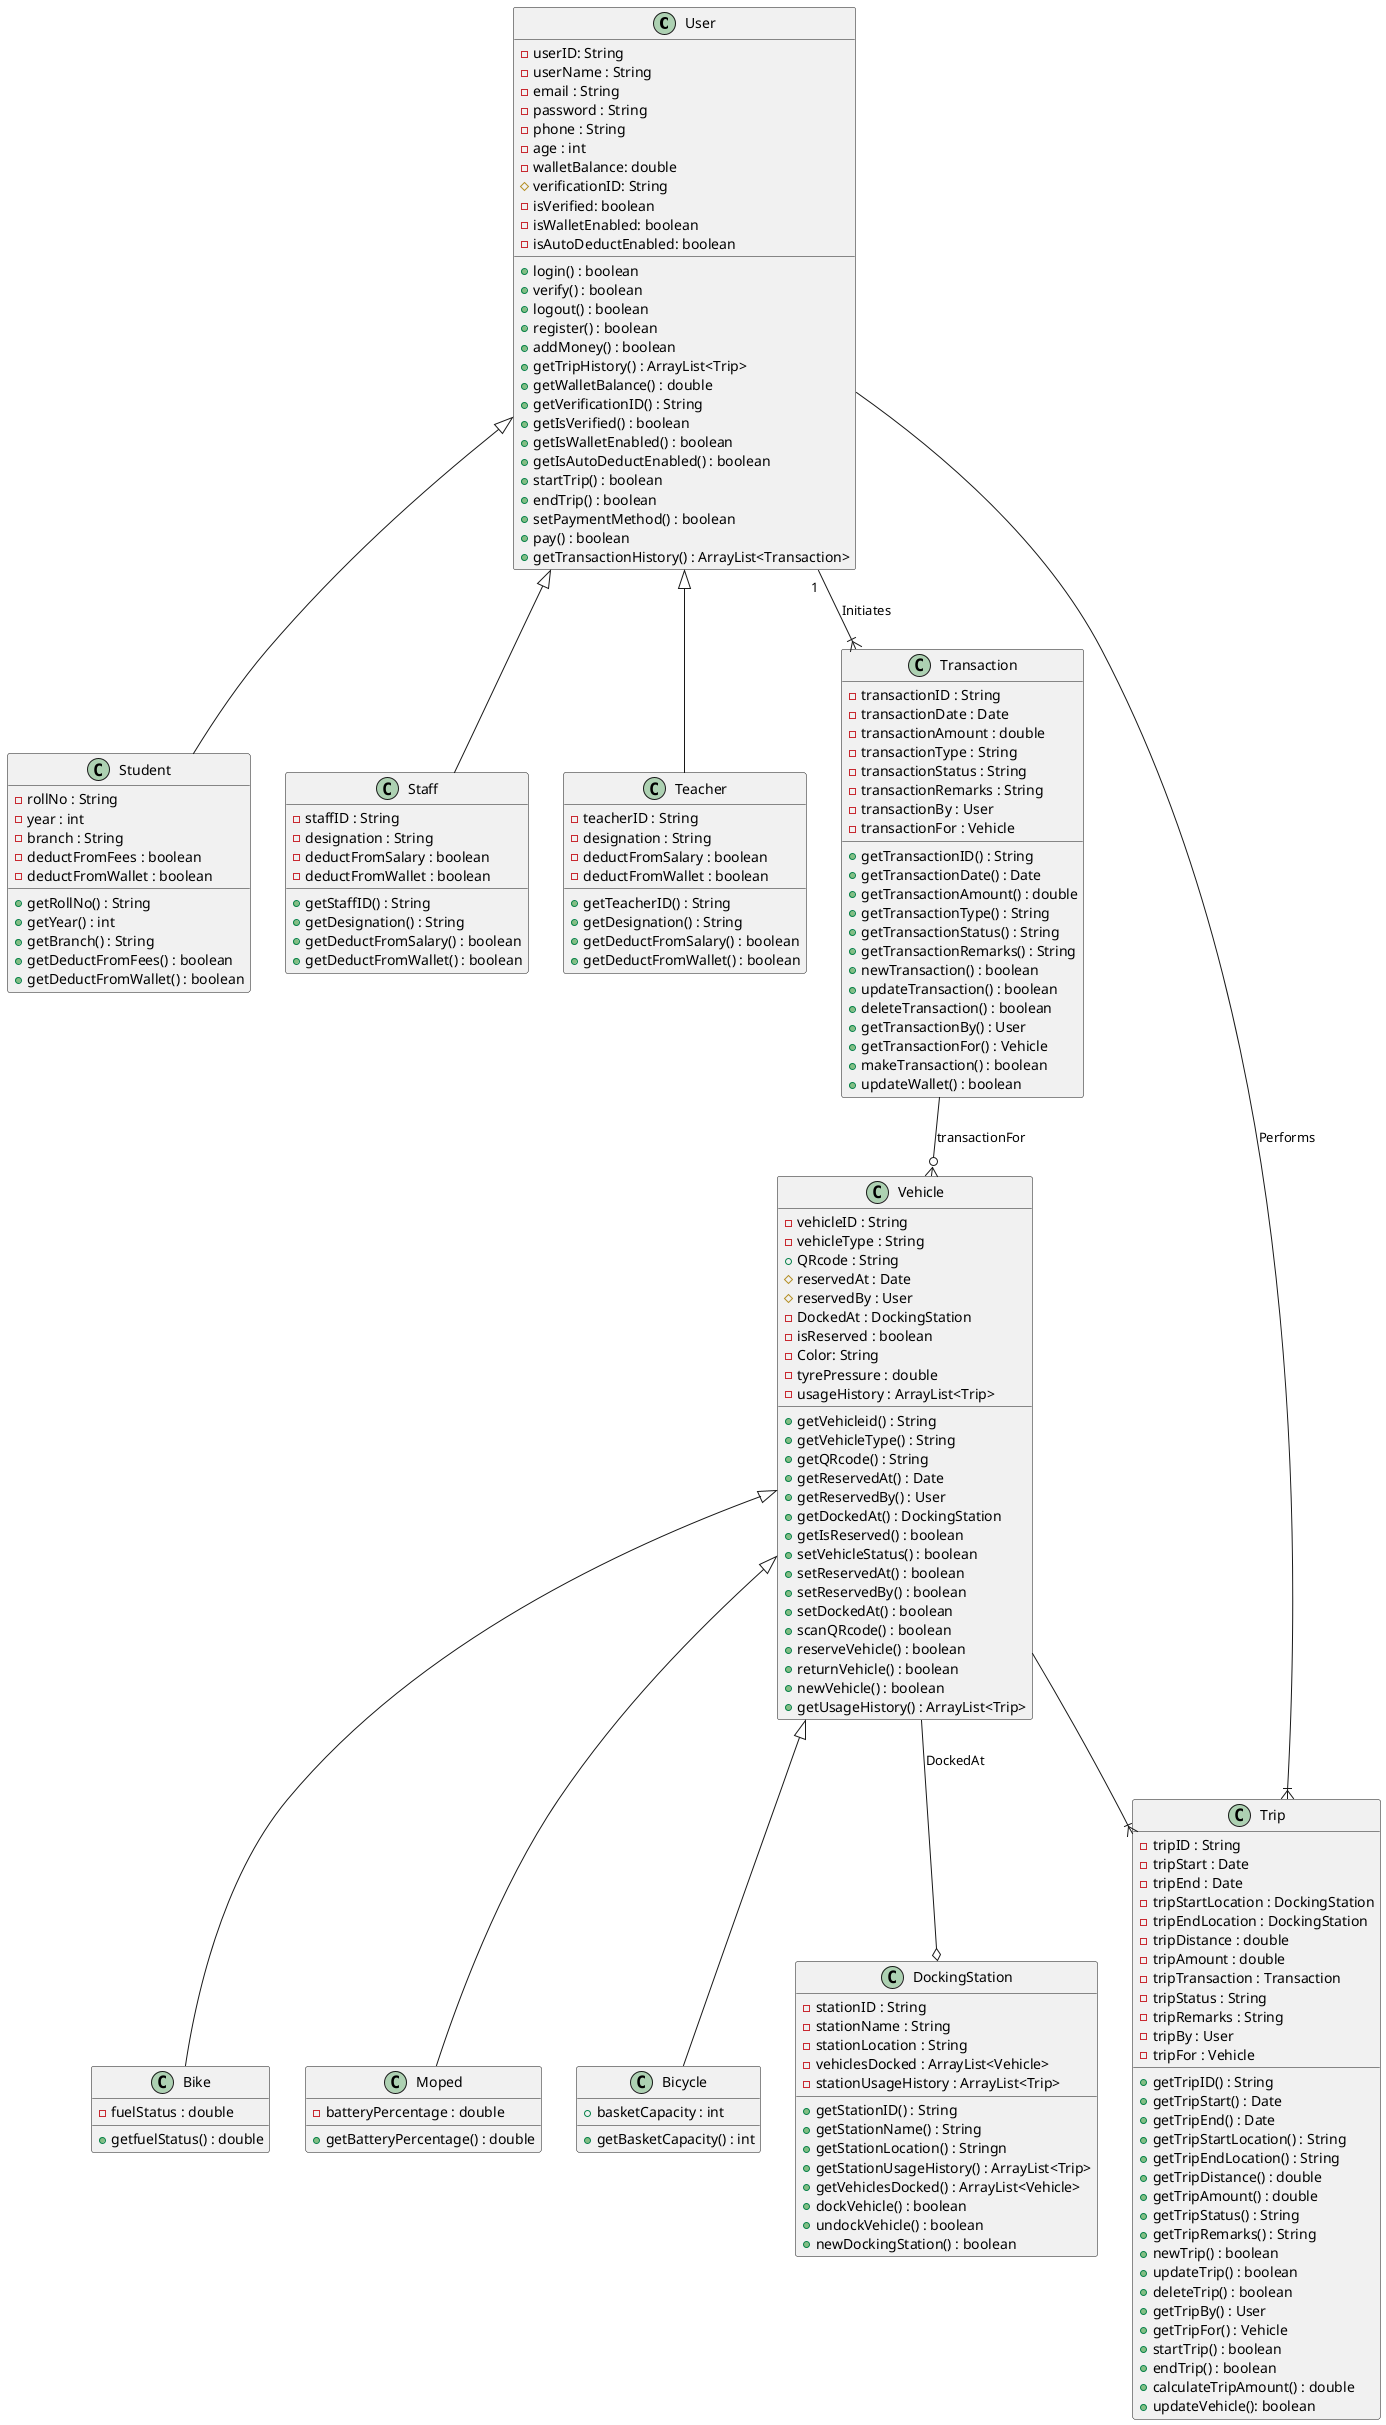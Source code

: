 ' Problem Description:
' We anticipate the development of a software system for reserving smart bikes intended for on-campus transportation at IIIT-H. The design should support users in booking smart bikes via a mobile app and conducting payment transactions. Users should be able to complete the onboarding process, scan QR codes on bikes located in the parking lot to initiate and conclude trips, and facilitate payments manually or through an auto-deduct feature. While creating this prototype, it is essential to consider various user profiles, ensuring their unique characteristics are clearly reflected in the design, associated documentation, and during the presentation.
' For this prototype, you need to incorporate the following:
' Smart vehicle:
' ● The smart vehicles(bike, bicycle or moped) can be used by users(staff, student, teacher) by registering on the application and making payment on the same.
' ● The vehicle can be docked in docking stations provided on campus and users will be charged according to a defined scheme. The vehicle can be used both inside and outside campus. The payment can be made using the software app.
' User Account Management:
' ● The software product must allow the user to get onboarded. Once the user opens the app, they should be able to:
' ○ Create an account - You can decide on the login mechanism to be implemented
     
'  ○ Upload id - You can decide on what ids should be uploaded for various kinds of users.
' ○ Add money to Wallet - Decide on how the wallet functionality will work with respect to the payment mechanisms, boundations like minimum balance etc.
' ○ Users History - Users should be able to look at their trip history
' Bike reservation rates/charges:
' ● The payment is such that for the first x kilometers, a base rate of y rupees is taken. After that, it is at z rupees per 100 meters.
' ● The user books a vehicle using the application. Keep track of the current vehicle, money due, user details, etc. If a bike is not returned to the docking station within 8 hours and the bike is not renewed, a fine of 50 rupees is deducted every day.
' Payment Management:
' ● The user should be able to make payment for the rides they’ve taken. Payment can be made via in-app wallet. If there is sufficient money in the wallet, the amount can either be auto deducted (if so enabled by the user before) or else, can be done manually via the app.
' ● If the wallet doesn’t have sufficient money, money has to be added to the wallet via other payment options before proceeding for making the payment. Money can be added by existing UPI apps. (Other options are open to interpretation)
' ● Other options can include deducting from the salary of the user (in case of staff or professors) or adding to the fees (of students). You may add details for adding money to the wallet as per your understanding of payment systems. Your design and/or presentation must make the added details obvious.
' Support, Feedback and Ratings:
' ● Ratings should be provided indicating the satisfaction of the availed service.
' ● Additionally, user must be able to provide feedback which can improve the app or can
' help in sustaining the current software
' ● Support information in the form of documentation should be provided for users’ ease of
' travel and usability.
' Trip Management:
' ● To move the smart bike from the parking lot, the trip must be started. Also, trips can only be started and ended at the designated parking lots of the campus. Trips can be started and ended by using the bike’s QR code.
' ○ For starting the trip
' ■ Scan the QR code -> bike’s details get listed in the app -> Start the Trip
' ○ For ending the trip:

' ■ Park the bike in the parking lot -> End trip on app screen -> Scan QR code You may add more details/functionalities pertaining to this. List all the assumptions you
' make.
' Parking Lot Management:
' ● Track the availability of smart bikes in the parking lot, manage bike locations, and update bike statuses based on user actions.
' ● It should also monitor overall capacity of the parking lot, should include maintenance status (repairs if any, condition of bikes, etc.) and security features (open-ended). It should also have a data logging system facilitating system analysis and future improvements.

' Now write code to draw a class diagram for the above problem statement with various classes liker User from which student , Staff and Teachers inherit , also include Vehicle class from which bike , moped , bicycle inherit , also include classes like transaction , docking station , trip . You can make suitable assumptions wherever required
@startuml
class User{
    - userID: String 
    - userName : String
    - email : String
    - password : String
    - phone : String
    - age : int
    - walletBalance: double
    # verificationID: String
    - isVerified: boolean
    - isWalletEnabled: boolean
    - isAutoDeductEnabled: boolean
    +login() : boolean
    +verify() : boolean
    +logout() : boolean
    +register() : boolean
    +addMoney() : boolean
    +getTripHistory() : ArrayList<Trip>
    +getWalletBalance() : double
    +getVerificationID() : String
    +getIsVerified() : boolean
    +getIsWalletEnabled() : boolean
    +getIsAutoDeductEnabled() : boolean
    +startTrip() : boolean
    +endTrip() : boolean
    +setPaymentMethod() : boolean
    +pay() : boolean
    +getTransactionHistory() : ArrayList<Transaction>
}
class Student extends User{
    - rollNo : String
    - year : int
    - branch : String
    - deductFromFees : boolean
    - deductFromWallet : boolean
    +getRollNo() : String
    +getYear() : int
    +getBranch() : String
    +getDeductFromFees() : boolean
    +getDeductFromWallet() : boolean
}
class Staff extends User{
    - staffID : String
    - designation : String
    - deductFromSalary : boolean
    - deductFromWallet : boolean
    +getStaffID() : String
    +getDesignation() : String
    +getDeductFromSalary() : boolean
    +getDeductFromWallet() : boolean
}
class Teacher extends User{
    - teacherID : String
    - designation : String
    - deductFromSalary : boolean
    - deductFromWallet : boolean
    +getTeacherID() : String
    +getDesignation() : String
    +getDeductFromSalary() : boolean
    +getDeductFromWallet() : boolean
}

class Vehicle{
    -vehicleID : String
    -vehicleType : String
    + QRcode : String
    # reservedAt : Date
    # reservedBy : User
    - DockedAt : DockingStation
    - isReserved : boolean
    - Color: String
    - tyrePressure : double
    - usageHistory : ArrayList<Trip>
    +getVehicleid() : String
    +getVehicleType() : String
    +getQRcode() : String
    +getReservedAt() : Date
    +getReservedBy() : User
    +getDockedAt() : DockingStation
    +getIsReserved() : boolean
    +setVehicleStatus() : boolean
    +setReservedAt() : boolean
    +setReservedBy() : boolean
    +setDockedAt() : boolean
    +scanQRcode() : boolean
    +reserveVehicle() : boolean
    +returnVehicle() : boolean
    +newVehicle() : boolean
    +getUsageHistory() : ArrayList<Trip>
}
class Bike extends Vehicle{
    - fuelStatus : double
    + getfuelStatus() : double
}
class Moped extends Vehicle{
    - batteryPercentage : double
    + getBatteryPercentage() : double
}
class Bicycle extends Vehicle{
    + basketCapacity : int
    + getBasketCapacity() : int
}

class DockingStation{
    - stationID : String
    - stationName : String
    - stationLocation : String
    - vehiclesDocked : ArrayList<Vehicle>
    - stationUsageHistory : ArrayList<Trip>
    + getStationID() : String
    + getStationName() : String
    + getStationLocation() : Stringn
    + getStationUsageHistory() : ArrayList<Trip>
    + getVehiclesDocked() : ArrayList<Vehicle>
    + dockVehicle() : boolean
    + undockVehicle() : boolean
    + newDockingStation() : boolean
}

class Transaction{
    - transactionID : String
    - transactionDate : Date
    - transactionAmount : double
    - transactionType : String
    - transactionStatus : String
    - transactionRemarks : String
    - transactionBy : User
    - transactionFor : Vehicle
    + getTransactionID() : String
    + getTransactionDate() : Date
    + getTransactionAmount() : double
    + getTransactionType() : String
    + getTransactionStatus() : String
    + getTransactionRemarks() : String
    + newTransaction() : boolean
    + updateTransaction() : boolean
    + deleteTransaction() : boolean
    + getTransactionBy() : User
    + getTransactionFor() : Vehicle
    + makeTransaction() : boolean
    + updateWallet() : boolean
}

class Trip{
    - tripID : String
    - tripStart : Date
    - tripEnd : Date
    - tripStartLocation : DockingStation
    - tripEndLocation : DockingStation
    - tripDistance : double
    - tripAmount : double
    - tripTransaction : Transaction
    - tripStatus : String
    - tripRemarks : String
    - tripBy : User
    - tripFor : Vehicle
    + getTripID() : String
    + getTripStart() : Date
    + getTripEnd() : Date
    + getTripStartLocation() : String
    + getTripEndLocation() : String
    + getTripDistance() : double
    + getTripAmount() : double
    + getTripStatus() : String
    + getTripRemarks() : String
    + newTrip() : boolean
    + updateTrip() : boolean
    + deleteTrip() : boolean
    + getTripBy() : User
    + getTripFor() : Vehicle
    + startTrip() : boolean
    + endTrip() : boolean
    + calculateTripAmount() : double
    + updateVehicle(): boolean
}

User " 1 "--|{ Transaction: Initiates
User --|{ Trip: Performs
Vehicle --|{ Trip
Vehicle --o DockingStation: DockedAt
Transaction --o{ Vehicle: transactionFor



@enduml



